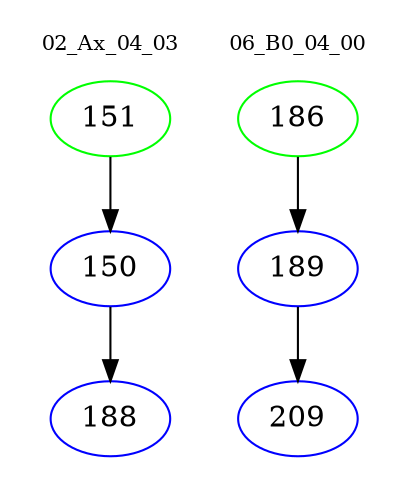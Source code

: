 digraph{
subgraph cluster_0 {
color = white
label = "02_Ax_04_03";
fontsize=10;
T0_151 [label="151", color="green"]
T0_151 -> T0_150 [color="black"]
T0_150 [label="150", color="blue"]
T0_150 -> T0_188 [color="black"]
T0_188 [label="188", color="blue"]
}
subgraph cluster_1 {
color = white
label = "06_B0_04_00";
fontsize=10;
T1_186 [label="186", color="green"]
T1_186 -> T1_189 [color="black"]
T1_189 [label="189", color="blue"]
T1_189 -> T1_209 [color="black"]
T1_209 [label="209", color="blue"]
}
}
